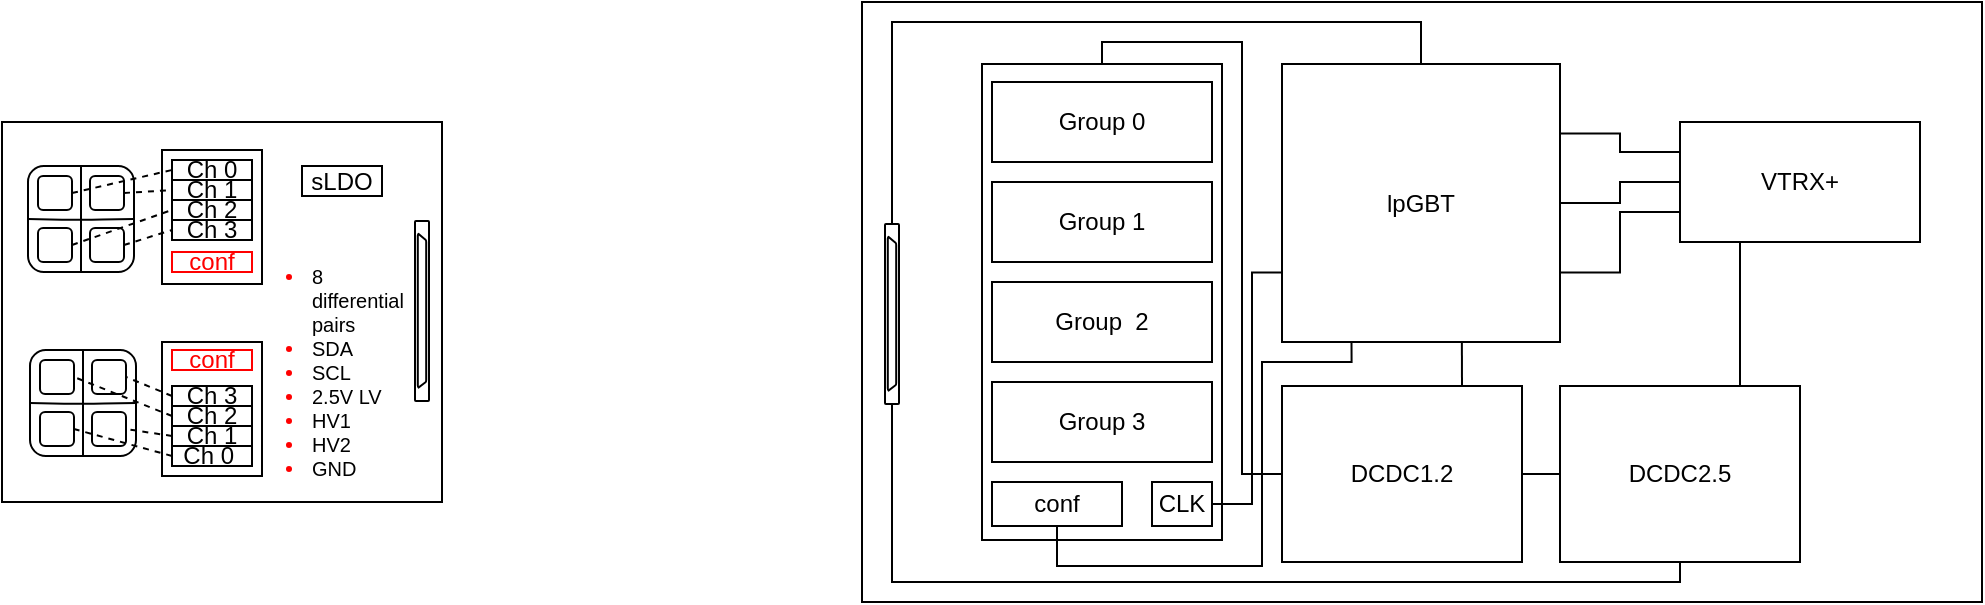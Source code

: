 <mxfile version="12.2.0" type="github" pages="1">
  <diagram id="Frn9aJNmmwSkINzCRHeM" name="Page-1">
    <mxGraphModel dx="926" dy="895" grid="1" gridSize="10" guides="1" tooltips="1" connect="1" arrows="1" fold="1" page="1" pageScale="1" pageWidth="1169" pageHeight="827" math="0" shadow="0">
      <root>
        <mxCell id="0"/>
        <mxCell id="1" parent="0"/>
        <mxCell id="MB5PJWDBHCLlXFMCpelG-78" value="" style="rounded=0;whiteSpace=wrap;html=1;strokeColor=#000000;fontColor=#FF0000;" vertex="1" parent="1">
          <mxGeometry x="510" y="70" width="560" height="300" as="geometry"/>
        </mxCell>
        <mxCell id="MB5PJWDBHCLlXFMCpelG-80" value="" style="pointerEvents=1;verticalLabelPosition=bottom;shadow=0;dashed=0;align=center;fillColor=#ffffff;html=1;verticalAlign=top;strokeWidth=1;shape=mxgraph.electrical.miscellaneous.large_d_connector;rotation=-90;" vertex="1" parent="1">
          <mxGeometry x="480" y="222.5" width="90" height="7" as="geometry"/>
        </mxCell>
        <mxCell id="MB5PJWDBHCLlXFMCpelG-81" value="" style="group" vertex="1" connectable="0" parent="1">
          <mxGeometry x="80" y="130" width="255" height="192" as="geometry"/>
        </mxCell>
        <mxCell id="MB5PJWDBHCLlXFMCpelG-1" value="" style="rounded=0;whiteSpace=wrap;html=1;" vertex="1" parent="MB5PJWDBHCLlXFMCpelG-81">
          <mxGeometry width="220" height="190" as="geometry"/>
        </mxCell>
        <mxCell id="MB5PJWDBHCLlXFMCpelG-17" value="" style="group" vertex="1" connectable="0" parent="MB5PJWDBHCLlXFMCpelG-81">
          <mxGeometry x="13" y="22" width="53" height="53" as="geometry"/>
        </mxCell>
        <mxCell id="MB5PJWDBHCLlXFMCpelG-16" value="" style="group" vertex="1" connectable="0" parent="MB5PJWDBHCLlXFMCpelG-17">
          <mxGeometry width="53" height="53" as="geometry"/>
        </mxCell>
        <mxCell id="MB5PJWDBHCLlXFMCpelG-15" value="" style="group" vertex="1" connectable="0" parent="MB5PJWDBHCLlXFMCpelG-16">
          <mxGeometry width="53" height="53" as="geometry"/>
        </mxCell>
        <mxCell id="MB5PJWDBHCLlXFMCpelG-12" value="" style="rounded=1;whiteSpace=wrap;html=1;" vertex="1" parent="MB5PJWDBHCLlXFMCpelG-15">
          <mxGeometry width="53" height="53" as="geometry"/>
        </mxCell>
        <mxCell id="MB5PJWDBHCLlXFMCpelG-2" value="" style="rounded=1;whiteSpace=wrap;html=1;rotation=90;" vertex="1" parent="MB5PJWDBHCLlXFMCpelG-15">
          <mxGeometry x="5" y="5" width="17" height="17" as="geometry"/>
        </mxCell>
        <mxCell id="MB5PJWDBHCLlXFMCpelG-3" value="" style="rounded=1;whiteSpace=wrap;html=1;rotation=90;direction=south;" vertex="1" parent="MB5PJWDBHCLlXFMCpelG-15">
          <mxGeometry x="5" y="31" width="17" height="17" as="geometry"/>
        </mxCell>
        <mxCell id="MB5PJWDBHCLlXFMCpelG-4" value="" style="rounded=1;whiteSpace=wrap;html=1;rotation=90;" vertex="1" parent="MB5PJWDBHCLlXFMCpelG-15">
          <mxGeometry x="31" y="5" width="17" height="17" as="geometry"/>
        </mxCell>
        <mxCell id="MB5PJWDBHCLlXFMCpelG-5" value="" style="rounded=1;whiteSpace=wrap;html=1;rotation=90;" vertex="1" parent="MB5PJWDBHCLlXFMCpelG-15">
          <mxGeometry x="31" y="31" width="17" height="17" as="geometry"/>
        </mxCell>
        <mxCell id="MB5PJWDBHCLlXFMCpelG-13" value="" style="endArrow=none;html=1;exitX=0.5;exitY=1;exitDx=0;exitDy=0;" edge="1" parent="MB5PJWDBHCLlXFMCpelG-15" source="MB5PJWDBHCLlXFMCpelG-12">
          <mxGeometry width="50" height="50" relative="1" as="geometry">
            <mxPoint x="-23.5" y="50" as="sourcePoint"/>
            <mxPoint x="26.5" as="targetPoint"/>
          </mxGeometry>
        </mxCell>
        <mxCell id="MB5PJWDBHCLlXFMCpelG-14" value="" style="endArrow=none;html=1;entryX=1;entryY=0.5;entryDx=0;entryDy=0;exitX=0;exitY=0.5;exitDx=0;exitDy=0;" edge="1" parent="MB5PJWDBHCLlXFMCpelG-15" source="MB5PJWDBHCLlXFMCpelG-12" target="MB5PJWDBHCLlXFMCpelG-12">
          <mxGeometry width="50" height="50" relative="1" as="geometry">
            <mxPoint x="-55" y="123" as="sourcePoint"/>
            <mxPoint x="-5" y="73" as="targetPoint"/>
            <Array as="points">
              <mxPoint x="27" y="27"/>
            </Array>
          </mxGeometry>
        </mxCell>
        <mxCell id="MB5PJWDBHCLlXFMCpelG-18" value="" style="group" vertex="1" connectable="0" parent="MB5PJWDBHCLlXFMCpelG-81">
          <mxGeometry x="14" y="114" width="53" height="53" as="geometry"/>
        </mxCell>
        <mxCell id="MB5PJWDBHCLlXFMCpelG-19" value="" style="group" vertex="1" connectable="0" parent="MB5PJWDBHCLlXFMCpelG-18">
          <mxGeometry width="53" height="53" as="geometry"/>
        </mxCell>
        <mxCell id="MB5PJWDBHCLlXFMCpelG-20" value="" style="group" vertex="1" connectable="0" parent="MB5PJWDBHCLlXFMCpelG-19">
          <mxGeometry width="53" height="53" as="geometry"/>
        </mxCell>
        <mxCell id="MB5PJWDBHCLlXFMCpelG-21" value="" style="rounded=1;whiteSpace=wrap;html=1;" vertex="1" parent="MB5PJWDBHCLlXFMCpelG-20">
          <mxGeometry width="53" height="53" as="geometry"/>
        </mxCell>
        <mxCell id="MB5PJWDBHCLlXFMCpelG-22" value="" style="rounded=1;whiteSpace=wrap;html=1;rotation=90;" vertex="1" parent="MB5PJWDBHCLlXFMCpelG-20">
          <mxGeometry x="5" y="5" width="17" height="17" as="geometry"/>
        </mxCell>
        <mxCell id="MB5PJWDBHCLlXFMCpelG-23" value="" style="rounded=1;whiteSpace=wrap;html=1;rotation=90;direction=south;" vertex="1" parent="MB5PJWDBHCLlXFMCpelG-20">
          <mxGeometry x="5" y="31" width="17" height="17" as="geometry"/>
        </mxCell>
        <mxCell id="MB5PJWDBHCLlXFMCpelG-24" value="" style="rounded=1;whiteSpace=wrap;html=1;rotation=90;" vertex="1" parent="MB5PJWDBHCLlXFMCpelG-20">
          <mxGeometry x="31" y="5" width="17" height="17" as="geometry"/>
        </mxCell>
        <mxCell id="MB5PJWDBHCLlXFMCpelG-25" value="" style="rounded=1;whiteSpace=wrap;html=1;rotation=90;" vertex="1" parent="MB5PJWDBHCLlXFMCpelG-20">
          <mxGeometry x="31" y="31" width="17" height="17" as="geometry"/>
        </mxCell>
        <mxCell id="MB5PJWDBHCLlXFMCpelG-26" value="" style="endArrow=none;html=1;exitX=0.5;exitY=1;exitDx=0;exitDy=0;" edge="1" parent="MB5PJWDBHCLlXFMCpelG-20" source="MB5PJWDBHCLlXFMCpelG-21">
          <mxGeometry width="50" height="50" relative="1" as="geometry">
            <mxPoint x="-23.5" y="50" as="sourcePoint"/>
            <mxPoint x="26.5" as="targetPoint"/>
          </mxGeometry>
        </mxCell>
        <mxCell id="MB5PJWDBHCLlXFMCpelG-27" value="" style="endArrow=none;html=1;entryX=1;entryY=0.5;entryDx=0;entryDy=0;exitX=0;exitY=0.5;exitDx=0;exitDy=0;" edge="1" parent="MB5PJWDBHCLlXFMCpelG-20" source="MB5PJWDBHCLlXFMCpelG-21" target="MB5PJWDBHCLlXFMCpelG-21">
          <mxGeometry width="50" height="50" relative="1" as="geometry">
            <mxPoint x="-55" y="123" as="sourcePoint"/>
            <mxPoint x="-5" y="73" as="targetPoint"/>
            <Array as="points">
              <mxPoint x="27" y="27"/>
            </Array>
          </mxGeometry>
        </mxCell>
        <mxCell id="MB5PJWDBHCLlXFMCpelG-29" value="" style="rounded=0;whiteSpace=wrap;html=1;" vertex="1" parent="MB5PJWDBHCLlXFMCpelG-81">
          <mxGeometry x="80" y="14" width="50" height="67" as="geometry"/>
        </mxCell>
        <mxCell id="MB5PJWDBHCLlXFMCpelG-30" value="" style="rounded=0;whiteSpace=wrap;html=1;" vertex="1" parent="MB5PJWDBHCLlXFMCpelG-81">
          <mxGeometry x="80" y="110" width="50" height="67" as="geometry"/>
        </mxCell>
        <mxCell id="MB5PJWDBHCLlXFMCpelG-31" value="sLDO" style="rounded=0;whiteSpace=wrap;html=1;rotation=0;" vertex="1" parent="MB5PJWDBHCLlXFMCpelG-81">
          <mxGeometry x="150" y="22" width="40" height="15" as="geometry"/>
        </mxCell>
        <mxCell id="MB5PJWDBHCLlXFMCpelG-33" value="" style="pointerEvents=1;verticalLabelPosition=bottom;shadow=0;dashed=0;align=center;fillColor=#ffffff;html=1;verticalAlign=top;strokeWidth=1;shape=mxgraph.electrical.miscellaneous.large_d_connector;rotation=-90;" vertex="1" parent="MB5PJWDBHCLlXFMCpelG-81">
          <mxGeometry x="165" y="91" width="90" height="7" as="geometry"/>
        </mxCell>
        <mxCell id="MB5PJWDBHCLlXFMCpelG-38" value="" style="group" vertex="1" connectable="0" parent="MB5PJWDBHCLlXFMCpelG-81">
          <mxGeometry x="85" y="19" width="40" height="40" as="geometry"/>
        </mxCell>
        <mxCell id="MB5PJWDBHCLlXFMCpelG-34" value="Ch 0" style="rounded=0;whiteSpace=wrap;html=1;" vertex="1" parent="MB5PJWDBHCLlXFMCpelG-38">
          <mxGeometry width="40" height="10" as="geometry"/>
        </mxCell>
        <mxCell id="MB5PJWDBHCLlXFMCpelG-35" value="Ch 1" style="rounded=0;whiteSpace=wrap;html=1;" vertex="1" parent="MB5PJWDBHCLlXFMCpelG-38">
          <mxGeometry y="10" width="40" height="10" as="geometry"/>
        </mxCell>
        <mxCell id="MB5PJWDBHCLlXFMCpelG-36" value="Ch 2" style="rounded=0;whiteSpace=wrap;html=1;" vertex="1" parent="MB5PJWDBHCLlXFMCpelG-38">
          <mxGeometry y="20" width="40" height="10" as="geometry"/>
        </mxCell>
        <mxCell id="MB5PJWDBHCLlXFMCpelG-37" value="Ch 3" style="rounded=0;whiteSpace=wrap;html=1;" vertex="1" parent="MB5PJWDBHCLlXFMCpelG-38">
          <mxGeometry y="30" width="40" height="10" as="geometry"/>
        </mxCell>
        <mxCell id="MB5PJWDBHCLlXFMCpelG-39" value="" style="group" vertex="1" connectable="0" parent="MB5PJWDBHCLlXFMCpelG-81">
          <mxGeometry x="85" y="132" width="40" height="40" as="geometry"/>
        </mxCell>
        <mxCell id="MB5PJWDBHCLlXFMCpelG-40" value="Ch 3" style="rounded=0;whiteSpace=wrap;html=1;" vertex="1" parent="MB5PJWDBHCLlXFMCpelG-39">
          <mxGeometry width="40" height="10" as="geometry"/>
        </mxCell>
        <mxCell id="MB5PJWDBHCLlXFMCpelG-41" value="Ch 2" style="rounded=0;whiteSpace=wrap;html=1;" vertex="1" parent="MB5PJWDBHCLlXFMCpelG-39">
          <mxGeometry y="10" width="40" height="10" as="geometry"/>
        </mxCell>
        <mxCell id="MB5PJWDBHCLlXFMCpelG-42" value="Ch 1" style="rounded=0;whiteSpace=wrap;html=1;" vertex="1" parent="MB5PJWDBHCLlXFMCpelG-39">
          <mxGeometry y="20" width="40" height="10" as="geometry"/>
        </mxCell>
        <mxCell id="MB5PJWDBHCLlXFMCpelG-43" value="Ch 0&amp;nbsp;" style="rounded=0;whiteSpace=wrap;html=1;" vertex="1" parent="MB5PJWDBHCLlXFMCpelG-39">
          <mxGeometry y="30" width="40" height="10" as="geometry"/>
        </mxCell>
        <mxCell id="MB5PJWDBHCLlXFMCpelG-44" value="" style="endArrow=none;dashed=1;html=1;entryX=0.5;entryY=0;entryDx=0;entryDy=0;exitX=0;exitY=0.5;exitDx=0;exitDy=0;" edge="1" parent="MB5PJWDBHCLlXFMCpelG-81" source="MB5PJWDBHCLlXFMCpelG-41" target="MB5PJWDBHCLlXFMCpelG-22">
          <mxGeometry width="50" height="50" relative="1" as="geometry">
            <mxPoint y="250" as="sourcePoint"/>
            <mxPoint x="50" y="200" as="targetPoint"/>
          </mxGeometry>
        </mxCell>
        <mxCell id="MB5PJWDBHCLlXFMCpelG-45" value="" style="endArrow=none;dashed=1;html=1;entryX=0;entryY=0.5;entryDx=0;entryDy=0;exitX=0;exitY=0.5;exitDx=0;exitDy=0;" edge="1" parent="MB5PJWDBHCLlXFMCpelG-81" source="MB5PJWDBHCLlXFMCpelG-43" target="MB5PJWDBHCLlXFMCpelG-23">
          <mxGeometry width="50" height="50" relative="1" as="geometry">
            <mxPoint x="95" y="157" as="sourcePoint"/>
            <mxPoint x="46" y="137.5" as="targetPoint"/>
          </mxGeometry>
        </mxCell>
        <mxCell id="MB5PJWDBHCLlXFMCpelG-46" value="" style="endArrow=none;dashed=1;html=1;entryX=0.5;entryY=0;entryDx=0;entryDy=0;exitX=0;exitY=0.5;exitDx=0;exitDy=0;" edge="1" parent="MB5PJWDBHCLlXFMCpelG-81" source="MB5PJWDBHCLlXFMCpelG-42" target="MB5PJWDBHCLlXFMCpelG-25">
          <mxGeometry width="50" height="50" relative="1" as="geometry">
            <mxPoint x="95" y="177" as="sourcePoint"/>
            <mxPoint x="46" y="163.5" as="targetPoint"/>
          </mxGeometry>
        </mxCell>
        <mxCell id="MB5PJWDBHCLlXFMCpelG-47" value="" style="endArrow=none;dashed=1;html=1;entryX=0.5;entryY=0;entryDx=0;entryDy=0;exitX=0;exitY=0.5;exitDx=0;exitDy=0;" edge="1" parent="MB5PJWDBHCLlXFMCpelG-81" source="MB5PJWDBHCLlXFMCpelG-40" target="MB5PJWDBHCLlXFMCpelG-24">
          <mxGeometry width="50" height="50" relative="1" as="geometry">
            <mxPoint x="95" y="167" as="sourcePoint"/>
            <mxPoint x="72" y="163.5" as="targetPoint"/>
          </mxGeometry>
        </mxCell>
        <mxCell id="MB5PJWDBHCLlXFMCpelG-48" value="" style="endArrow=none;dashed=1;html=1;entryX=0;entryY=0.5;entryDx=0;entryDy=0;exitX=0.5;exitY=0;exitDx=0;exitDy=0;" edge="1" parent="MB5PJWDBHCLlXFMCpelG-81" source="MB5PJWDBHCLlXFMCpelG-2" target="MB5PJWDBHCLlXFMCpelG-34">
          <mxGeometry width="50" height="50" relative="1" as="geometry">
            <mxPoint x="105" y="177" as="sourcePoint"/>
            <mxPoint x="82" y="173.5" as="targetPoint"/>
          </mxGeometry>
        </mxCell>
        <mxCell id="MB5PJWDBHCLlXFMCpelG-49" value="" style="endArrow=none;dashed=1;html=1;entryX=0;entryY=0.5;entryDx=0;entryDy=0;exitX=0.5;exitY=0;exitDx=0;exitDy=0;" edge="1" parent="MB5PJWDBHCLlXFMCpelG-81" source="MB5PJWDBHCLlXFMCpelG-4" target="MB5PJWDBHCLlXFMCpelG-35">
          <mxGeometry width="50" height="50" relative="1" as="geometry">
            <mxPoint x="45" y="45.5" as="sourcePoint"/>
            <mxPoint x="95" y="34" as="targetPoint"/>
          </mxGeometry>
        </mxCell>
        <mxCell id="MB5PJWDBHCLlXFMCpelG-50" value="" style="endArrow=none;dashed=1;html=1;exitX=0;exitY=0.5;exitDx=0;exitDy=0;entryX=0;entryY=0.5;entryDx=0;entryDy=0;" edge="1" parent="MB5PJWDBHCLlXFMCpelG-81" source="MB5PJWDBHCLlXFMCpelG-3" target="MB5PJWDBHCLlXFMCpelG-36">
          <mxGeometry width="50" height="50" relative="1" as="geometry">
            <mxPoint x="71" y="45.5" as="sourcePoint"/>
            <mxPoint x="90" y="44" as="targetPoint"/>
          </mxGeometry>
        </mxCell>
        <mxCell id="MB5PJWDBHCLlXFMCpelG-51" value="" style="endArrow=none;dashed=1;html=1;exitX=0.5;exitY=0;exitDx=0;exitDy=0;entryX=0;entryY=0.5;entryDx=0;entryDy=0;" edge="1" parent="MB5PJWDBHCLlXFMCpelG-81" source="MB5PJWDBHCLlXFMCpelG-5" target="MB5PJWDBHCLlXFMCpelG-37">
          <mxGeometry width="50" height="50" relative="1" as="geometry">
            <mxPoint x="45" y="71.5" as="sourcePoint"/>
            <mxPoint x="95" y="54" as="targetPoint"/>
          </mxGeometry>
        </mxCell>
        <mxCell id="MB5PJWDBHCLlXFMCpelG-52" value="conf" style="rounded=0;whiteSpace=wrap;html=1;fontColor=#FF0000;strokeColor=#FF0000;" vertex="1" parent="MB5PJWDBHCLlXFMCpelG-81">
          <mxGeometry x="85" y="65" width="40" height="10" as="geometry"/>
        </mxCell>
        <mxCell id="MB5PJWDBHCLlXFMCpelG-53" value="conf" style="rounded=0;whiteSpace=wrap;html=1;strokeColor=#FF0000;fontColor=#FF0000;" vertex="1" parent="MB5PJWDBHCLlXFMCpelG-81">
          <mxGeometry x="85" y="114" width="40" height="10" as="geometry"/>
        </mxCell>
        <mxCell id="MB5PJWDBHCLlXFMCpelG-77" value="&lt;div style=&quot;font-size: 10px&quot;&gt;&lt;ul&gt;&lt;li&gt;&lt;font color=&quot;#000000&quot; style=&quot;font-size: 10px&quot;&gt;8 differential pairs&lt;/font&gt;&lt;/li&gt;&lt;li&gt;&lt;font color=&quot;#000000&quot; style=&quot;font-size: 10px&quot;&gt;SDA&lt;/font&gt;&lt;/li&gt;&lt;li&gt;&lt;font color=&quot;#000000&quot; style=&quot;font-size: 10px&quot;&gt;SCL&lt;/font&gt;&lt;/li&gt;&lt;li&gt;&lt;font color=&quot;#000000&quot; style=&quot;font-size: 10px&quot;&gt;2.5V LV&lt;/font&gt;&lt;/li&gt;&lt;li&gt;&lt;font color=&quot;#000000&quot; style=&quot;font-size: 10px&quot;&gt;HV1&lt;/font&gt;&lt;/li&gt;&lt;li&gt;&lt;font color=&quot;#000000&quot; style=&quot;font-size: 10px&quot;&gt;HV2&lt;/font&gt;&lt;/li&gt;&lt;li&gt;&lt;font color=&quot;#000000&quot; style=&quot;font-size: 10px&quot;&gt;GND&lt;/font&gt;&lt;/li&gt;&lt;/ul&gt;&lt;/div&gt;" style="text;html=1;strokeColor=none;fillColor=none;spacing=5;spacingTop=-20;whiteSpace=wrap;overflow=hidden;rounded=0;fontColor=#FF0000;align=left;" vertex="1" parent="MB5PJWDBHCLlXFMCpelG-81">
          <mxGeometry x="110" y="72" width="100" height="120" as="geometry"/>
        </mxCell>
        <mxCell id="MB5PJWDBHCLlXFMCpelG-89" value="" style="group" vertex="1" connectable="0" parent="1">
          <mxGeometry x="570" y="101" width="120" height="238" as="geometry"/>
        </mxCell>
        <mxCell id="MB5PJWDBHCLlXFMCpelG-79" value="" style="rounded=0;whiteSpace=wrap;html=1;strokeColor=#000000;fontColor=#FF0000;align=left;" vertex="1" parent="MB5PJWDBHCLlXFMCpelG-89">
          <mxGeometry width="120" height="238" as="geometry"/>
        </mxCell>
        <mxCell id="MB5PJWDBHCLlXFMCpelG-83" value="&lt;font color=&quot;#000000&quot;&gt;Group 0&lt;/font&gt;" style="rounded=0;whiteSpace=wrap;html=1;strokeColor=#000000;fontColor=#FF0000;" vertex="1" parent="MB5PJWDBHCLlXFMCpelG-89">
          <mxGeometry x="5" y="9" width="110" height="40" as="geometry"/>
        </mxCell>
        <mxCell id="MB5PJWDBHCLlXFMCpelG-84" value="&lt;font color=&quot;#000000&quot;&gt;Group 1&lt;/font&gt;" style="rounded=0;whiteSpace=wrap;html=1;strokeColor=#000000;fontColor=#FF0000;" vertex="1" parent="MB5PJWDBHCLlXFMCpelG-89">
          <mxGeometry x="5" y="59" width="110" height="40" as="geometry"/>
        </mxCell>
        <mxCell id="MB5PJWDBHCLlXFMCpelG-85" value="&lt;font color=&quot;#000000&quot;&gt;Group &amp;nbsp;2&lt;/font&gt;" style="rounded=0;whiteSpace=wrap;html=1;strokeColor=#000000;fontColor=#FF0000;" vertex="1" parent="MB5PJWDBHCLlXFMCpelG-89">
          <mxGeometry x="5" y="109" width="110" height="40" as="geometry"/>
        </mxCell>
        <mxCell id="MB5PJWDBHCLlXFMCpelG-86" value="&lt;font color=&quot;#000000&quot;&gt;Group 3&lt;/font&gt;" style="rounded=0;whiteSpace=wrap;html=1;strokeColor=#000000;fontColor=#FF0000;" vertex="1" parent="MB5PJWDBHCLlXFMCpelG-89">
          <mxGeometry x="5" y="159" width="110" height="40" as="geometry"/>
        </mxCell>
        <mxCell id="MB5PJWDBHCLlXFMCpelG-87" value="&lt;font color=&quot;#000000&quot;&gt;conf&lt;/font&gt;" style="rounded=0;whiteSpace=wrap;html=1;strokeColor=#000000;fontColor=#FF0000;" vertex="1" parent="MB5PJWDBHCLlXFMCpelG-89">
          <mxGeometry x="5" y="209" width="65" height="22" as="geometry"/>
        </mxCell>
        <mxCell id="MB5PJWDBHCLlXFMCpelG-88" value="&lt;font color=&quot;#000000&quot;&gt;CLK&lt;/font&gt;" style="rounded=0;whiteSpace=wrap;html=1;strokeColor=#000000;fontColor=#FF0000;" vertex="1" parent="MB5PJWDBHCLlXFMCpelG-89">
          <mxGeometry x="85" y="209" width="30" height="22" as="geometry"/>
        </mxCell>
        <mxCell id="MB5PJWDBHCLlXFMCpelG-101" style="edgeStyle=orthogonalEdgeStyle;rounded=0;orthogonalLoop=1;jettySize=auto;html=1;exitX=0;exitY=0.75;exitDx=0;exitDy=0;entryX=1;entryY=0.5;entryDx=0;entryDy=0;endArrow=none;endFill=0;strokeColor=#000000;fontColor=#FF0000;" edge="1" parent="1" source="MB5PJWDBHCLlXFMCpelG-90" target="MB5PJWDBHCLlXFMCpelG-88">
          <mxGeometry relative="1" as="geometry">
            <Array as="points">
              <mxPoint x="705" y="205"/>
              <mxPoint x="705" y="321"/>
            </Array>
          </mxGeometry>
        </mxCell>
        <mxCell id="MB5PJWDBHCLlXFMCpelG-102" style="edgeStyle=orthogonalEdgeStyle;rounded=0;orthogonalLoop=1;jettySize=auto;html=1;exitX=0.25;exitY=1;exitDx=0;exitDy=0;entryX=0.5;entryY=1;entryDx=0;entryDy=0;endArrow=none;endFill=0;strokeColor=#000000;fontColor=#FF0000;" edge="1" parent="1" source="MB5PJWDBHCLlXFMCpelG-90" target="MB5PJWDBHCLlXFMCpelG-87">
          <mxGeometry relative="1" as="geometry">
            <Array as="points">
              <mxPoint x="755" y="250"/>
              <mxPoint x="710" y="250"/>
              <mxPoint x="710" y="352"/>
              <mxPoint x="608" y="352"/>
            </Array>
          </mxGeometry>
        </mxCell>
        <mxCell id="MB5PJWDBHCLlXFMCpelG-103" style="edgeStyle=orthogonalEdgeStyle;rounded=0;orthogonalLoop=1;jettySize=auto;html=1;exitX=0.5;exitY=0;exitDx=0;exitDy=0;entryX=1;entryY=0.5;entryDx=0;entryDy=0;entryPerimeter=0;endArrow=none;endFill=0;strokeColor=#000000;fontColor=#FF0000;" edge="1" parent="1" source="MB5PJWDBHCLlXFMCpelG-90" target="MB5PJWDBHCLlXFMCpelG-80">
          <mxGeometry relative="1" as="geometry">
            <Array as="points">
              <mxPoint x="790" y="80"/>
              <mxPoint x="525" y="80"/>
            </Array>
          </mxGeometry>
        </mxCell>
        <mxCell id="MB5PJWDBHCLlXFMCpelG-90" value="&lt;font color=&quot;#000000&quot;&gt;lpGBT&lt;/font&gt;" style="whiteSpace=wrap;html=1;aspect=fixed;strokeColor=#000000;fontColor=#FF0000;" vertex="1" parent="1">
          <mxGeometry x="720" y="101" width="139" height="139" as="geometry"/>
        </mxCell>
        <mxCell id="MB5PJWDBHCLlXFMCpelG-105" style="edgeStyle=orthogonalEdgeStyle;rounded=0;orthogonalLoop=1;jettySize=auto;html=1;exitX=0;exitY=0.25;exitDx=0;exitDy=0;entryX=1;entryY=0.25;entryDx=0;entryDy=0;endArrow=none;endFill=0;strokeColor=#000000;fontColor=#FF0000;" edge="1" parent="1" source="MB5PJWDBHCLlXFMCpelG-91" target="MB5PJWDBHCLlXFMCpelG-90">
          <mxGeometry relative="1" as="geometry"/>
        </mxCell>
        <mxCell id="MB5PJWDBHCLlXFMCpelG-106" style="edgeStyle=orthogonalEdgeStyle;rounded=0;orthogonalLoop=1;jettySize=auto;html=1;exitX=0;exitY=0.5;exitDx=0;exitDy=0;entryX=1;entryY=0.5;entryDx=0;entryDy=0;endArrow=none;endFill=0;strokeColor=#000000;fontColor=#FF0000;" edge="1" parent="1" source="MB5PJWDBHCLlXFMCpelG-91" target="MB5PJWDBHCLlXFMCpelG-90">
          <mxGeometry relative="1" as="geometry"/>
        </mxCell>
        <mxCell id="MB5PJWDBHCLlXFMCpelG-107" style="edgeStyle=orthogonalEdgeStyle;rounded=0;orthogonalLoop=1;jettySize=auto;html=1;exitX=0;exitY=0.75;exitDx=0;exitDy=0;entryX=1;entryY=0.75;entryDx=0;entryDy=0;endArrow=none;endFill=0;strokeColor=#000000;fontColor=#FF0000;" edge="1" parent="1" source="MB5PJWDBHCLlXFMCpelG-91" target="MB5PJWDBHCLlXFMCpelG-90">
          <mxGeometry relative="1" as="geometry"/>
        </mxCell>
        <mxCell id="MB5PJWDBHCLlXFMCpelG-91" value="&lt;font color=&quot;#000000&quot;&gt;VTRX+&lt;/font&gt;" style="rounded=0;whiteSpace=wrap;html=1;strokeColor=#000000;fontColor=#FF0000;" vertex="1" parent="1">
          <mxGeometry x="919" y="130" width="120" height="60" as="geometry"/>
        </mxCell>
        <mxCell id="MB5PJWDBHCLlXFMCpelG-96" style="edgeStyle=orthogonalEdgeStyle;rounded=0;orthogonalLoop=1;jettySize=auto;html=1;exitX=0.75;exitY=0;exitDx=0;exitDy=0;entryX=0.647;entryY=1;entryDx=0;entryDy=0;entryPerimeter=0;endArrow=none;endFill=0;strokeColor=#000000;fontColor=#FF0000;" edge="1" parent="1" source="MB5PJWDBHCLlXFMCpelG-92" target="MB5PJWDBHCLlXFMCpelG-90">
          <mxGeometry relative="1" as="geometry"/>
        </mxCell>
        <mxCell id="MB5PJWDBHCLlXFMCpelG-99" style="edgeStyle=orthogonalEdgeStyle;rounded=0;orthogonalLoop=1;jettySize=auto;html=1;exitX=0;exitY=0.5;exitDx=0;exitDy=0;entryX=0.5;entryY=0;entryDx=0;entryDy=0;endArrow=none;endFill=0;strokeColor=#000000;fontColor=#FF0000;" edge="1" parent="1" source="MB5PJWDBHCLlXFMCpelG-92" target="MB5PJWDBHCLlXFMCpelG-79">
          <mxGeometry relative="1" as="geometry">
            <Array as="points">
              <mxPoint x="700" y="306"/>
              <mxPoint x="700" y="90"/>
              <mxPoint x="630" y="90"/>
            </Array>
          </mxGeometry>
        </mxCell>
        <mxCell id="MB5PJWDBHCLlXFMCpelG-92" value="&lt;font color=&quot;#000000&quot;&gt;DCDC1.2&lt;/font&gt;" style="rounded=0;whiteSpace=wrap;html=1;strokeColor=#000000;fontColor=#FF0000;" vertex="1" parent="1">
          <mxGeometry x="720" y="262" width="120" height="88" as="geometry"/>
        </mxCell>
        <mxCell id="MB5PJWDBHCLlXFMCpelG-97" style="edgeStyle=orthogonalEdgeStyle;rounded=0;orthogonalLoop=1;jettySize=auto;html=1;exitX=0;exitY=0.5;exitDx=0;exitDy=0;entryX=1;entryY=0.5;entryDx=0;entryDy=0;endArrow=none;endFill=0;strokeColor=#000000;fontColor=#FF0000;" edge="1" parent="1" source="MB5PJWDBHCLlXFMCpelG-93" target="MB5PJWDBHCLlXFMCpelG-92">
          <mxGeometry relative="1" as="geometry"/>
        </mxCell>
        <mxCell id="MB5PJWDBHCLlXFMCpelG-98" style="edgeStyle=orthogonalEdgeStyle;rounded=0;orthogonalLoop=1;jettySize=auto;html=1;exitX=0.75;exitY=0;exitDx=0;exitDy=0;entryX=0.25;entryY=1;entryDx=0;entryDy=0;endArrow=none;endFill=0;strokeColor=#000000;fontColor=#FF0000;" edge="1" parent="1" source="MB5PJWDBHCLlXFMCpelG-93" target="MB5PJWDBHCLlXFMCpelG-91">
          <mxGeometry relative="1" as="geometry"/>
        </mxCell>
        <mxCell id="MB5PJWDBHCLlXFMCpelG-100" style="edgeStyle=orthogonalEdgeStyle;rounded=0;orthogonalLoop=1;jettySize=auto;html=1;exitX=0.5;exitY=1;exitDx=0;exitDy=0;entryX=0;entryY=0.5;entryDx=0;entryDy=0;entryPerimeter=0;endArrow=none;endFill=0;strokeColor=#000000;fontColor=#FF0000;" edge="1" parent="1" source="MB5PJWDBHCLlXFMCpelG-93" target="MB5PJWDBHCLlXFMCpelG-80">
          <mxGeometry relative="1" as="geometry">
            <Array as="points">
              <mxPoint x="919" y="360"/>
              <mxPoint x="525" y="360"/>
            </Array>
          </mxGeometry>
        </mxCell>
        <mxCell id="MB5PJWDBHCLlXFMCpelG-93" value="&lt;font color=&quot;#000000&quot;&gt;DCDC2.5&lt;/font&gt;" style="rounded=0;whiteSpace=wrap;html=1;strokeColor=#000000;fontColor=#FF0000;" vertex="1" parent="1">
          <mxGeometry x="859" y="262" width="120" height="88" as="geometry"/>
        </mxCell>
      </root>
    </mxGraphModel>
  </diagram>
</mxfile>
